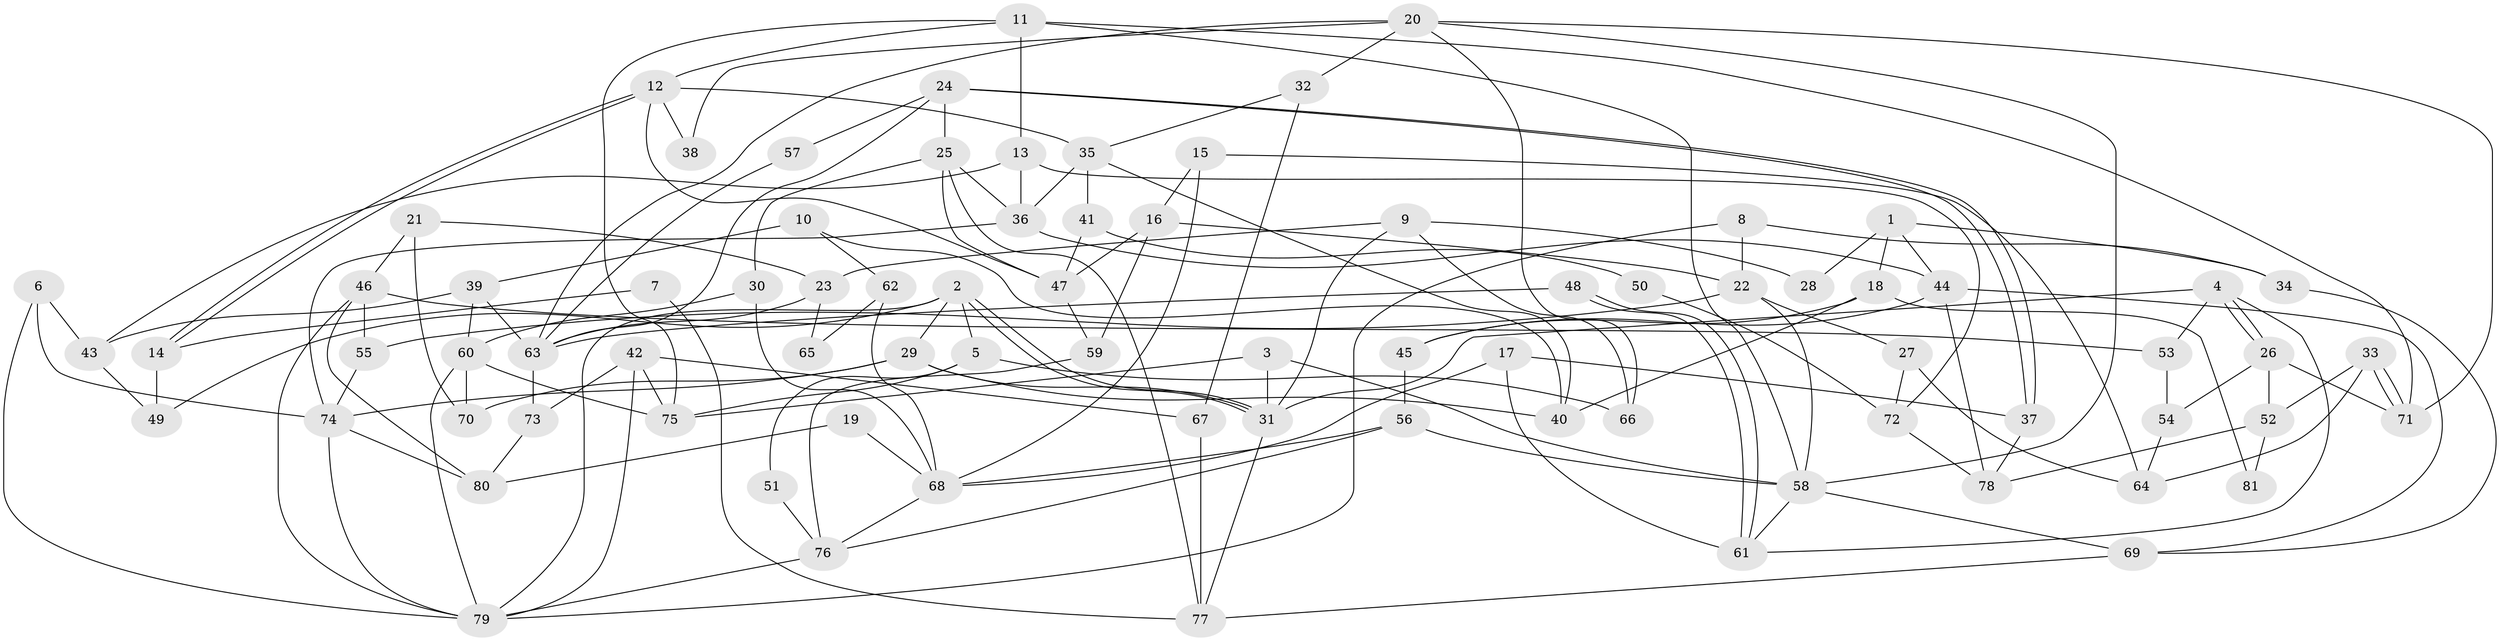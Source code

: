 // coarse degree distribution, {4: 0.18, 3: 0.16, 6: 0.16, 5: 0.24, 7: 0.06, 8: 0.08, 2: 0.08, 10: 0.02, 9: 0.02}
// Generated by graph-tools (version 1.1) at 2025/41/03/06/25 10:41:57]
// undirected, 81 vertices, 162 edges
graph export_dot {
graph [start="1"]
  node [color=gray90,style=filled];
  1;
  2;
  3;
  4;
  5;
  6;
  7;
  8;
  9;
  10;
  11;
  12;
  13;
  14;
  15;
  16;
  17;
  18;
  19;
  20;
  21;
  22;
  23;
  24;
  25;
  26;
  27;
  28;
  29;
  30;
  31;
  32;
  33;
  34;
  35;
  36;
  37;
  38;
  39;
  40;
  41;
  42;
  43;
  44;
  45;
  46;
  47;
  48;
  49;
  50;
  51;
  52;
  53;
  54;
  55;
  56;
  57;
  58;
  59;
  60;
  61;
  62;
  63;
  64;
  65;
  66;
  67;
  68;
  69;
  70;
  71;
  72;
  73;
  74;
  75;
  76;
  77;
  78;
  79;
  80;
  81;
  1 -- 34;
  1 -- 44;
  1 -- 18;
  1 -- 28;
  2 -- 31;
  2 -- 31;
  2 -- 29;
  2 -- 5;
  2 -- 49;
  2 -- 79;
  3 -- 31;
  3 -- 58;
  3 -- 75;
  4 -- 31;
  4 -- 26;
  4 -- 26;
  4 -- 53;
  4 -- 61;
  5 -- 75;
  5 -- 51;
  5 -- 66;
  6 -- 74;
  6 -- 79;
  6 -- 43;
  7 -- 77;
  7 -- 14;
  8 -- 79;
  8 -- 22;
  8 -- 34;
  9 -- 66;
  9 -- 23;
  9 -- 28;
  9 -- 31;
  10 -- 39;
  10 -- 40;
  10 -- 62;
  11 -- 71;
  11 -- 13;
  11 -- 12;
  11 -- 58;
  11 -- 75;
  12 -- 14;
  12 -- 14;
  12 -- 35;
  12 -- 38;
  12 -- 47;
  13 -- 36;
  13 -- 43;
  13 -- 72;
  14 -- 49;
  15 -- 64;
  15 -- 16;
  15 -- 68;
  16 -- 59;
  16 -- 22;
  16 -- 47;
  17 -- 61;
  17 -- 68;
  17 -- 37;
  18 -- 45;
  18 -- 40;
  18 -- 81;
  19 -- 80;
  19 -- 68;
  20 -- 32;
  20 -- 58;
  20 -- 38;
  20 -- 63;
  20 -- 66;
  20 -- 71;
  21 -- 70;
  21 -- 46;
  21 -- 23;
  22 -- 27;
  22 -- 58;
  22 -- 55;
  23 -- 63;
  23 -- 65;
  24 -- 37;
  24 -- 37;
  24 -- 63;
  24 -- 25;
  24 -- 57;
  25 -- 47;
  25 -- 30;
  25 -- 36;
  25 -- 77;
  26 -- 71;
  26 -- 52;
  26 -- 54;
  27 -- 64;
  27 -- 72;
  29 -- 31;
  29 -- 40;
  29 -- 70;
  29 -- 74;
  30 -- 68;
  30 -- 60;
  31 -- 77;
  32 -- 35;
  32 -- 67;
  33 -- 71;
  33 -- 71;
  33 -- 52;
  33 -- 64;
  34 -- 69;
  35 -- 36;
  35 -- 40;
  35 -- 41;
  36 -- 74;
  36 -- 44;
  37 -- 78;
  39 -- 60;
  39 -- 63;
  39 -- 43;
  41 -- 47;
  41 -- 50;
  42 -- 79;
  42 -- 75;
  42 -- 67;
  42 -- 73;
  43 -- 49;
  44 -- 69;
  44 -- 45;
  44 -- 78;
  45 -- 56;
  46 -- 55;
  46 -- 79;
  46 -- 53;
  46 -- 80;
  47 -- 59;
  48 -- 61;
  48 -- 61;
  48 -- 63;
  50 -- 72;
  51 -- 76;
  52 -- 78;
  52 -- 81;
  53 -- 54;
  54 -- 64;
  55 -- 74;
  56 -- 58;
  56 -- 76;
  56 -- 68;
  57 -- 63;
  58 -- 61;
  58 -- 69;
  59 -- 76;
  60 -- 75;
  60 -- 70;
  60 -- 79;
  62 -- 68;
  62 -- 65;
  63 -- 73;
  67 -- 77;
  68 -- 76;
  69 -- 77;
  72 -- 78;
  73 -- 80;
  74 -- 79;
  74 -- 80;
  76 -- 79;
}
